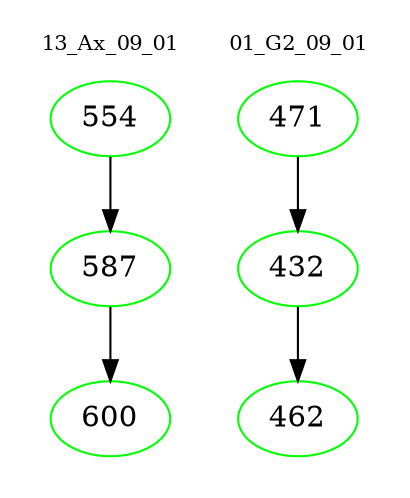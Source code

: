 digraph{
subgraph cluster_0 {
color = white
label = "13_Ax_09_01";
fontsize=10;
T0_554 [label="554", color="green"]
T0_554 -> T0_587 [color="black"]
T0_587 [label="587", color="green"]
T0_587 -> T0_600 [color="black"]
T0_600 [label="600", color="green"]
}
subgraph cluster_1 {
color = white
label = "01_G2_09_01";
fontsize=10;
T1_471 [label="471", color="green"]
T1_471 -> T1_432 [color="black"]
T1_432 [label="432", color="green"]
T1_432 -> T1_462 [color="black"]
T1_462 [label="462", color="green"]
}
}

